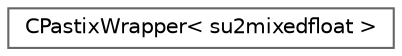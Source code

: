 digraph "Graphical Class Hierarchy"
{
 // LATEX_PDF_SIZE
  bgcolor="transparent";
  edge [fontname=Helvetica,fontsize=10,labelfontname=Helvetica,labelfontsize=10];
  node [fontname=Helvetica,fontsize=10,shape=box,height=0.2,width=0.4];
  rankdir="LR";
  Node0 [id="Node000000",label="CPastixWrapper\< su2mixedfloat \>",height=0.2,width=0.4,color="grey40", fillcolor="white", style="filled",URL="$classCPastixWrapper.html",tooltip=" "];
}
